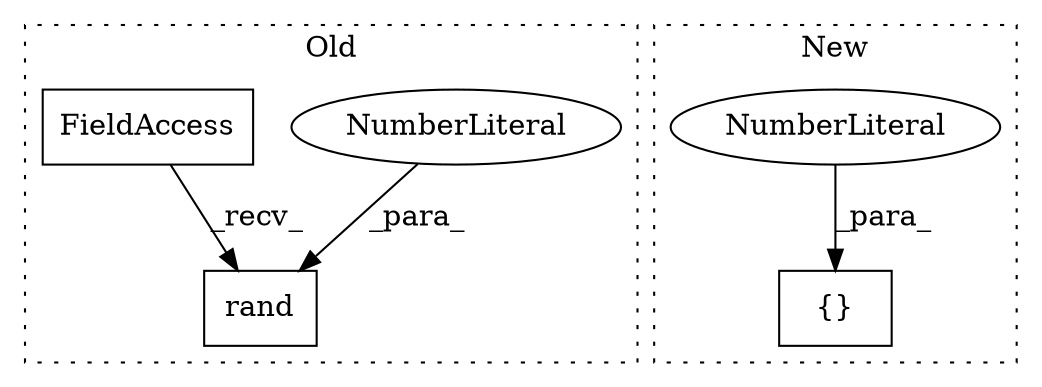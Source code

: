 digraph G {
subgraph cluster0 {
1 [label="rand" a="32" s="1009,1021" l="5,1" shape="box"];
3 [label="NumberLiteral" a="34" s="1014" l="3" shape="ellipse"];
5 [label="FieldAccess" a="22" s="996" l="12" shape="box"];
label = "Old";
style="dotted";
}
subgraph cluster1 {
2 [label="{}" a="4" s="1032,1040" l="1,1" shape="box"];
4 [label="NumberLiteral" a="34" s="1037" l="3" shape="ellipse"];
label = "New";
style="dotted";
}
3 -> 1 [label="_para_"];
4 -> 2 [label="_para_"];
5 -> 1 [label="_recv_"];
}